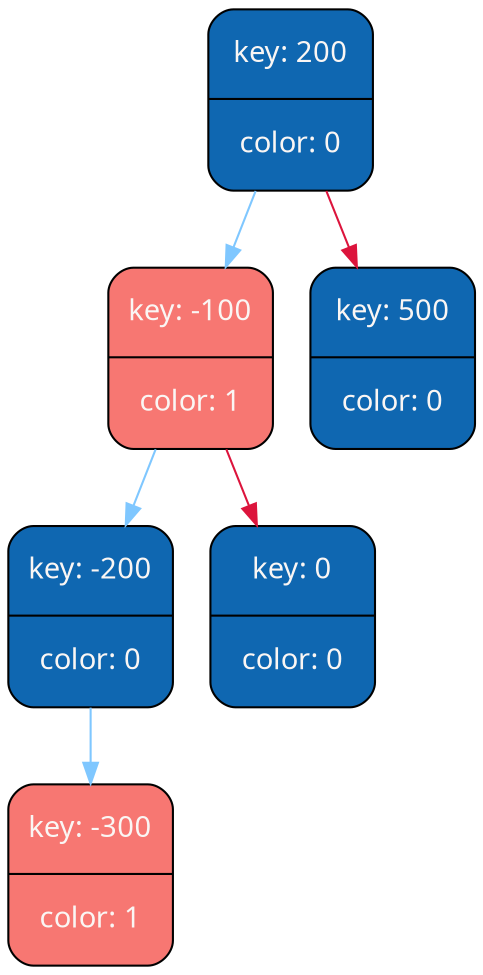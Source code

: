 digraph   
{
rankdir = ""
splines = "true"

node0x6040000016d0 [shape      = "Mrecord", width = 1.1, height = 1.21,  fillcolor   = "#0F67B1", style = "filled", fontcolor= " #FAF6F4", fontname = "Calibri", color = "0", label = "{key: 200| color: 0}"]
node0x6040000016d0 -> node0x604000001690 [color = "#7FC7FF", style = "", constraint = true, fillcolor = "#7FC7FF",   fontcolor = "", fontname = "Calibri", label = ""];
node0x604000001690 [shape      = "Mrecord", width = 1.1, height = 1.21,  fillcolor   = "#F77772", style = "filled", fontcolor= " #FAF6F4", fontname = "Calibri", color = "1", label = "{key: -100| color: 1}"]
node0x604000001690 -> node0x604000001750 [color = "#7FC7FF", style = "", constraint = true, fillcolor = "#7FC7FF",   fontcolor = "", fontname = "Calibri", label = ""];
node0x604000001750 [shape      = "Mrecord", width = 1.1, height = 1.21,  fillcolor   = "#0F67B1", style = "filled", fontcolor= " #FAF6F4", fontname = "Calibri", color = "0", label = "{key: -200| color: 0}"]
node0x604000001750 -> node0x6040000017d0 [color = "#7FC7FF", style = "", constraint = true, fillcolor = "#7FC7FF",   fontcolor = "", fontname = "Calibri", label = ""];
node0x6040000017d0 [shape      = "Mrecord", width = 1.1, height = 1.21,  fillcolor   = "#F77772", style = "filled", fontcolor= " #FAF6F4", fontname = "Calibri", color = "1", label = "{key: -300| color: 1}"]
node0x604000001690 -> node0x604000001790 [color = "#DC143C", style = "", constraint = true, fillcolor = "#DC143C",   fontcolor = "", fontname = "Calibri", label = ""];
node0x604000001790 [shape      = "Mrecord", width = 1.1, height = 1.21,  fillcolor   = "#0F67B1", style = "filled", fontcolor= " #FAF6F4", fontname = "Calibri", color = "0", label = "{key: 0| color: 0}"]
node0x6040000016d0 -> node0x604000001710 [color = "#DC143C", style = "", constraint = true, fillcolor = "#DC143C",   fontcolor = "", fontname = "Calibri", label = ""];
node0x604000001710 [shape      = "Mrecord", width = 1.1, height = 1.21,  fillcolor   = "#0F67B1", style = "filled", fontcolor= " #FAF6F4", fontname = "Calibri", color = "0", label = "{key: 500| color: 0}"]
}
